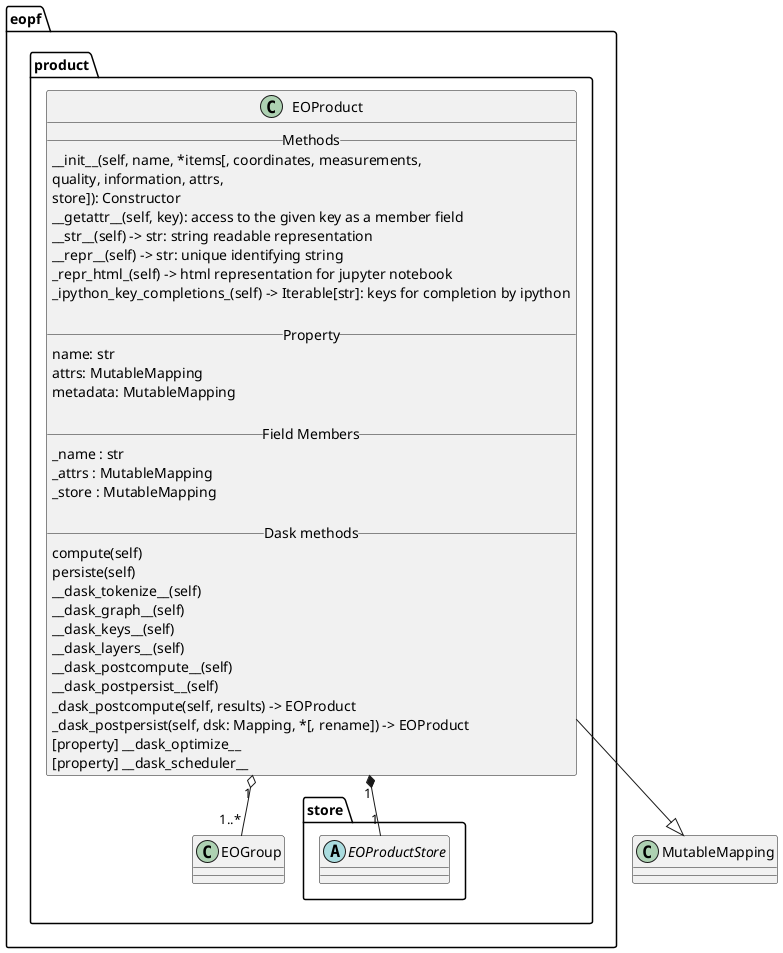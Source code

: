 @startuml
package eopf.product {
    class EOProduct {
        ' EOProduct class shall implement Python magic/dunder methods necessary to emulate MutableMapping[Hashable, Group] type. The (Hashable) 'key' being the name of the group.
        __ Methods __
        __init__(self, name, *items[, coordinates, measurements,
            quality, information, attrs,
            store]): Constructor
        __getattr__(self, key): access to the given key as a member field
        __str__(self) -> str: string readable representation
        __repr__(self) -> str: unique identifying string
        _repr_html_(self) -> html representation for jupyter notebook
        _ipython_key_completions_(self) -> Iterable[str]: keys for completion by ipython

        __ Property __
        name: str
        attrs: MutableMapping
        metadata: MutableMapping

        __ Field Members __
        _name : str
        _attrs : MutableMapping
        _store : MutableMapping

        __ Dask methods __
        compute(self)
        persiste(self)
        __dask_tokenize__(self)
        __dask_graph__(self)
        __dask_keys__(self)
        __dask_layers__(self)
        __dask_postcompute__(self)
        __dask_postpersist__(self)
        _dask_postcompute(self, results) -> EOProduct
        _dask_postpersist(self, dsk: Mapping, *[, rename]) -> EOProduct
        [property] __dask_optimize__
        [property] __dask_scheduler__
    }
    package store {
        abstract EOProductStore
    }
    EOProduct "1" o-- "1..*" EOGroup
}

EOProduct --|> MutableMapping

EOProduct "1" *-- "1" EOProductStore
@enduml
